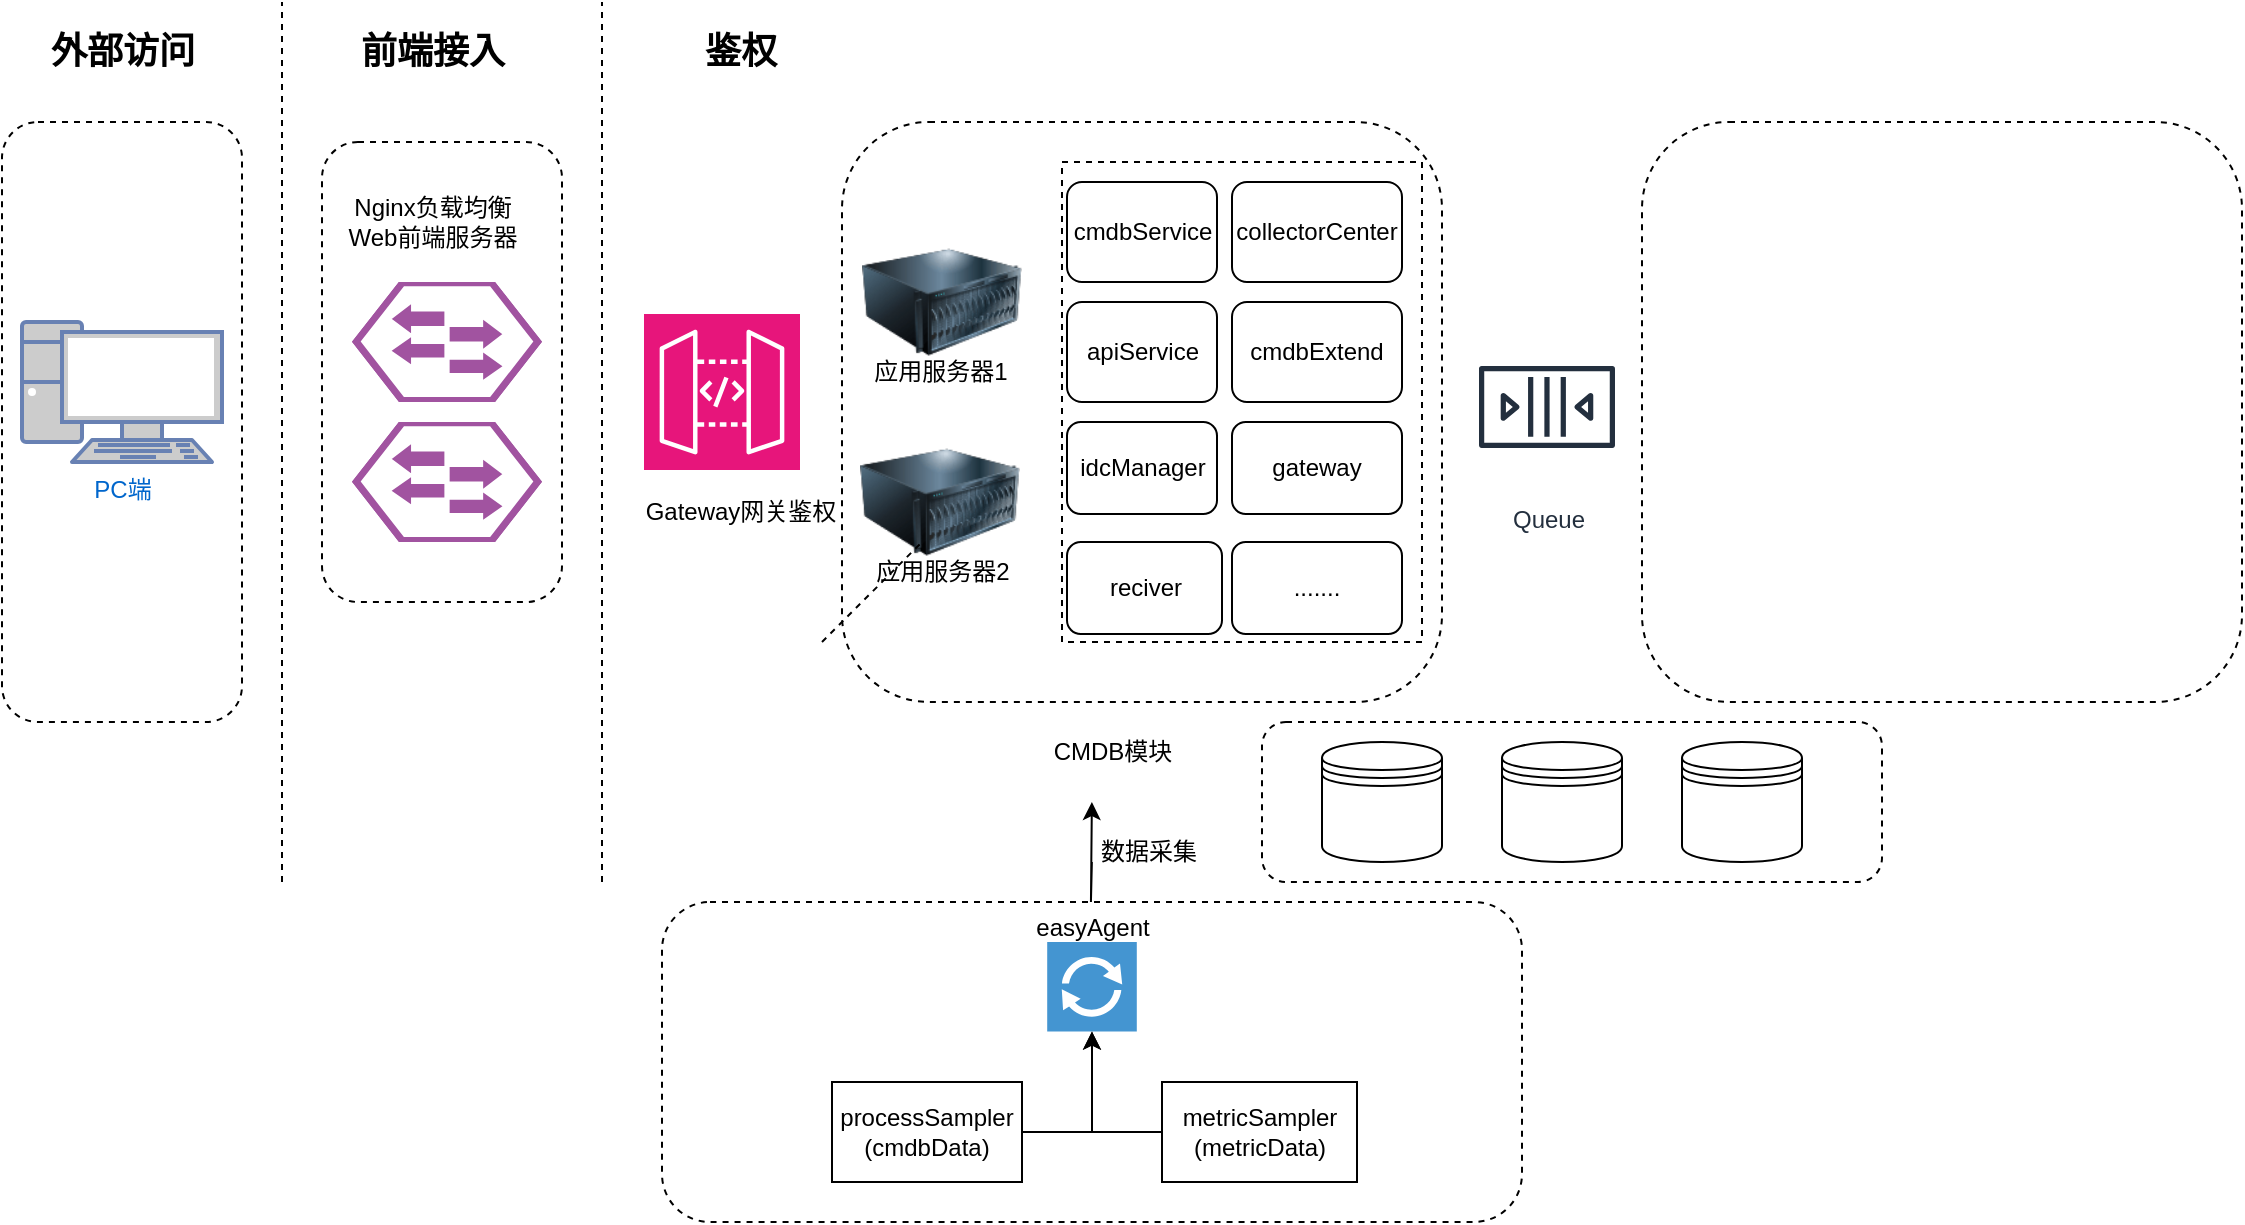 <mxfile version="24.0.5" type="github">
  <diagram name="第 1 页" id="UEVJXnBHdPSzS9DN39Q3">
    <mxGraphModel dx="1193" dy="695" grid="1" gridSize="10" guides="1" tooltips="1" connect="1" arrows="1" fold="1" page="1" pageScale="1" pageWidth="1169" pageHeight="1654" math="0" shadow="0">
      <root>
        <mxCell id="0" />
        <mxCell id="1" parent="0" />
        <mxCell id="U64g5x8YHhDghbwO3PD0-43" value="" style="rounded=1;whiteSpace=wrap;html=1;strokeColor=default;align=center;verticalAlign=middle;fontFamily=Helvetica;fontSize=12;fontColor=default;fillColor=default;dashed=1" vertex="1" parent="1">
          <mxGeometry x="660" y="450" width="310" height="80" as="geometry" />
        </mxCell>
        <mxCell id="Y1PHwbgM20A0MRqoEUd3-15" value="" style="rounded=1;whiteSpace=wrap;html=1;dashed=1;" parent="1" vertex="1">
          <mxGeometry x="190" y="160" width="120" height="230" as="geometry" />
        </mxCell>
        <mxCell id="Y1PHwbgM20A0MRqoEUd3-2" value="" style="rounded=1;whiteSpace=wrap;html=1;dashed=1;" parent="1" vertex="1">
          <mxGeometry x="30" y="150" width="120" height="300" as="geometry" />
        </mxCell>
        <mxCell id="Y1PHwbgM20A0MRqoEUd3-4" value="" style="endArrow=none;dashed=1;html=1;rounded=0;fontStyle=0;fontWeight=1;strokeColor=default;" parent="1" edge="1">
          <mxGeometry width="50" height="50" relative="1" as="geometry">
            <mxPoint x="170" y="530" as="sourcePoint" />
            <mxPoint x="170" y="90" as="targetPoint" />
          </mxGeometry>
        </mxCell>
        <mxCell id="Y1PHwbgM20A0MRqoEUd3-6" value="&lt;b&gt;&lt;font style=&quot;font-size: 18px;&quot;&gt;外部访问&lt;/font&gt;&lt;/b&gt;" style="text;html=1;align=center;verticalAlign=middle;resizable=0;points=[];autosize=1;strokeColor=none;fillColor=none;fontFamily=Helvetica;fontSize=12;fontColor=default;" parent="1" vertex="1">
          <mxGeometry x="40" y="95" width="100" height="40" as="geometry" />
        </mxCell>
        <mxCell id="Y1PHwbgM20A0MRqoEUd3-7" value="PC端" style="fontColor=#0066CC;verticalAlign=top;verticalLabelPosition=bottom;labelPosition=center;align=center;html=1;outlineConnect=0;fillColor=#CCCCCC;strokeColor=#6881B3;gradientColor=none;gradientDirection=north;strokeWidth=2;shape=mxgraph.networks.pc;rounded=0;fontFamily=Helvetica;fontSize=12;" parent="1" vertex="1">
          <mxGeometry x="40" y="250" width="100" height="70" as="geometry" />
        </mxCell>
        <mxCell id="Y1PHwbgM20A0MRqoEUd3-8" value="" style="endArrow=none;dashed=1;html=1;rounded=0;fontFamily=Helvetica;fontSize=12;fontColor=default;" parent="1" edge="1">
          <mxGeometry width="50" height="50" relative="1" as="geometry">
            <mxPoint x="330" y="530" as="sourcePoint" />
            <mxPoint x="330" y="90" as="targetPoint" />
          </mxGeometry>
        </mxCell>
        <mxCell id="Y1PHwbgM20A0MRqoEUd3-9" value="&lt;b&gt;&lt;font style=&quot;font-size: 18px;&quot;&gt;前端接入&lt;/font&gt;&lt;/b&gt;" style="text;html=1;align=center;verticalAlign=middle;resizable=0;points=[];autosize=1;strokeColor=none;fillColor=none;fontFamily=Helvetica;fontSize=12;fontColor=default;" parent="1" vertex="1">
          <mxGeometry x="195" y="95" width="100" height="40" as="geometry" />
        </mxCell>
        <mxCell id="Y1PHwbgM20A0MRqoEUd3-10" value="" style="rounded=1;whiteSpace=wrap;html=1;dashed=1;verticalLabelPosition=bottom;sketch=0;fillColor=#A153A0;strokeColor=#ffffff;verticalAlign=top;points=[[0,0.5,0],[0.125,0.25,0],[0.25,0,0],[0.5,0,0],[0.75,0,0],[0.875,0.25,0],[1,0.5,0],[0.875,0.75,0],[0.75,1,0],[0.5,1,0],[0.125,0.75,0]];pointerEvents=1;shape=mxgraph.cisco_safe.compositeIcon;bgIcon=mxgraph.cisco_safe.design.blank_device;resIcon=mxgraph.cisco_safe.design.access_switch_2;" parent="1" vertex="1">
          <mxGeometry x="205" y="230" width="95" height="60" as="geometry" />
        </mxCell>
        <mxCell id="Y1PHwbgM20A0MRqoEUd3-12" value="" style="rounded=1;whiteSpace=wrap;html=1;dashed=1;verticalLabelPosition=bottom;sketch=0;fillColor=#A153A0;strokeColor=#ffffff;verticalAlign=top;points=[[0,0.5,0],[0.125,0.25,0],[0.25,0,0],[0.5,0,0],[0.75,0,0],[0.875,0.25,0],[1,0.5,0],[0.875,0.75,0],[0.75,1,0],[0.5,1,0],[0.125,0.75,0]];pointerEvents=1;shape=mxgraph.cisco_safe.compositeIcon;bgIcon=mxgraph.cisco_safe.design.blank_device;resIcon=mxgraph.cisco_safe.design.access_switch_2;" parent="1" vertex="1">
          <mxGeometry x="205" y="300" width="95" height="60" as="geometry" />
        </mxCell>
        <mxCell id="Y1PHwbgM20A0MRqoEUd3-13" value="Nginx负载均衡&lt;br&gt;Web前端服务器" style="text;html=1;align=center;verticalAlign=middle;resizable=0;points=[];autosize=1;strokeColor=none;fillColor=none;fontFamily=Helvetica;fontSize=12;fontColor=default;" parent="1" vertex="1">
          <mxGeometry x="190" y="180" width="110" height="40" as="geometry" />
        </mxCell>
        <mxCell id="Y1PHwbgM20A0MRqoEUd3-18" value="" style="sketch=0;points=[[0,0,0],[0.25,0,0],[0.5,0,0],[0.75,0,0],[1,0,0],[0,1,0],[0.25,1,0],[0.5,1,0],[0.75,1,0],[1,1,0],[0,0.25,0],[0,0.5,0],[0,0.75,0],[1,0.25,0],[1,0.5,0],[1,0.75,0]];outlineConnect=0;fontColor=#232F3E;fillColor=#E7157B;strokeColor=#ffffff;dashed=0;verticalLabelPosition=bottom;verticalAlign=top;align=center;html=1;fontSize=12;fontStyle=0;aspect=fixed;shape=mxgraph.aws4.resourceIcon;resIcon=mxgraph.aws4.api_gateway;rounded=0;fontFamily=Helvetica;" parent="1" vertex="1">
          <mxGeometry x="351" y="246" width="78" height="78" as="geometry" />
        </mxCell>
        <mxCell id="Y1PHwbgM20A0MRqoEUd3-19" value="&lt;span style=&quot;font-size: 18px;&quot;&gt;&lt;b&gt;鉴权&lt;/b&gt;&lt;/span&gt;" style="text;html=1;align=center;verticalAlign=middle;resizable=0;points=[];autosize=1;strokeColor=none;fillColor=none;fontFamily=Helvetica;fontSize=12;fontColor=default;" parent="1" vertex="1">
          <mxGeometry x="369" y="95" width="60" height="40" as="geometry" />
        </mxCell>
        <mxCell id="Y1PHwbgM20A0MRqoEUd3-20" value="Gateway网关鉴权" style="text;html=1;align=center;verticalAlign=middle;resizable=0;points=[];autosize=1;strokeColor=none;fillColor=none;fontFamily=Helvetica;fontSize=12;fontColor=default;" parent="1" vertex="1">
          <mxGeometry x="339" y="330" width="120" height="30" as="geometry" />
        </mxCell>
        <mxCell id="Y1PHwbgM20A0MRqoEUd3-21" value="" style="rounded=1;whiteSpace=wrap;html=1;dashed=1;" parent="1" vertex="1">
          <mxGeometry x="450" y="150" width="300" height="290" as="geometry" />
        </mxCell>
        <mxCell id="U64g5x8YHhDghbwO3PD0-1" value="" style="image;html=1;image=img/lib/clip_art/computers/Server_128x128.png;rounded=0;strokeColor=default;align=center;verticalAlign=middle;fontFamily=Helvetica;fontSize=12;fontColor=default;fillColor=default;" vertex="1" parent="1">
          <mxGeometry x="460" y="200" width="80" height="80" as="geometry" />
        </mxCell>
        <mxCell id="U64g5x8YHhDghbwO3PD0-2" value="" style="image;html=1;image=img/lib/clip_art/computers/Server_128x128.png;rounded=0;strokeColor=default;align=center;verticalAlign=middle;fontFamily=Helvetica;fontSize=12;fontColor=default;fillColor=default;" vertex="1" parent="1">
          <mxGeometry x="459" y="300" width="80" height="80" as="geometry" />
        </mxCell>
        <mxCell id="U64g5x8YHhDghbwO3PD0-3" value="" style="rounded=0;whiteSpace=wrap;html=1;strokeColor=default;align=center;verticalAlign=middle;fontFamily=Helvetica;fontSize=12;fontColor=default;fillColor=default;dashed=1;" vertex="1" parent="1">
          <mxGeometry x="560" y="170" width="180" height="240" as="geometry" />
        </mxCell>
        <mxCell id="U64g5x8YHhDghbwO3PD0-4" value="CMDB模块" style="text;html=1;align=center;verticalAlign=middle;resizable=0;points=[];autosize=1;strokeColor=none;fillColor=none;fontFamily=Helvetica;fontSize=12;fontColor=default;" vertex="1" parent="1">
          <mxGeometry x="545" y="450" width="80" height="30" as="geometry" />
        </mxCell>
        <mxCell id="U64g5x8YHhDghbwO3PD0-5" value="应用服务器2" style="text;html=1;align=center;verticalAlign=middle;resizable=0;points=[];autosize=1;strokeColor=none;fillColor=none;fontFamily=Helvetica;fontSize=12;fontColor=default;" vertex="1" parent="1">
          <mxGeometry x="455" y="360" width="90" height="30" as="geometry" />
        </mxCell>
        <mxCell id="U64g5x8YHhDghbwO3PD0-6" value="应用服务器1" style="text;html=1;align=center;verticalAlign=middle;resizable=0;points=[];autosize=1;strokeColor=none;fillColor=none;fontFamily=Helvetica;fontSize=12;fontColor=default;" vertex="1" parent="1">
          <mxGeometry x="454" y="260" width="90" height="30" as="geometry" />
        </mxCell>
        <mxCell id="U64g5x8YHhDghbwO3PD0-7" value="cmdbService" style="rounded=1;whiteSpace=wrap;html=1;strokeColor=default;align=center;verticalAlign=middle;fontFamily=Helvetica;fontSize=12;fontColor=default;fillColor=default;" vertex="1" parent="1">
          <mxGeometry x="562.5" y="180" width="75" height="50" as="geometry" />
        </mxCell>
        <mxCell id="U64g5x8YHhDghbwO3PD0-8" value="collectorCenter" style="rounded=1;whiteSpace=wrap;html=1;strokeColor=default;align=center;verticalAlign=middle;fontFamily=Helvetica;fontSize=12;fontColor=default;fillColor=default;" vertex="1" parent="1">
          <mxGeometry x="645" y="180" width="85" height="50" as="geometry" />
        </mxCell>
        <mxCell id="U64g5x8YHhDghbwO3PD0-9" value="apiService" style="rounded=1;whiteSpace=wrap;html=1;strokeColor=default;align=center;verticalAlign=middle;fontFamily=Helvetica;fontSize=12;fontColor=default;fillColor=default;" vertex="1" parent="1">
          <mxGeometry x="562.5" y="240" width="75" height="50" as="geometry" />
        </mxCell>
        <mxCell id="U64g5x8YHhDghbwO3PD0-10" value="cmdbExtend" style="rounded=1;whiteSpace=wrap;html=1;strokeColor=default;align=center;verticalAlign=middle;fontFamily=Helvetica;fontSize=12;fontColor=default;fillColor=default;" vertex="1" parent="1">
          <mxGeometry x="645" y="240" width="85" height="50" as="geometry" />
        </mxCell>
        <mxCell id="U64g5x8YHhDghbwO3PD0-11" value="idcManager" style="rounded=1;whiteSpace=wrap;html=1;strokeColor=default;align=center;verticalAlign=middle;fontFamily=Helvetica;fontSize=12;fontColor=default;fillColor=default;" vertex="1" parent="1">
          <mxGeometry x="562.5" y="300" width="75" height="46" as="geometry" />
        </mxCell>
        <mxCell id="U64g5x8YHhDghbwO3PD0-12" value="reciver" style="rounded=1;whiteSpace=wrap;html=1;strokeColor=default;align=center;verticalAlign=middle;fontFamily=Helvetica;fontSize=12;fontColor=default;fillColor=default;" vertex="1" parent="1">
          <mxGeometry x="562.5" y="360" width="77.5" height="46" as="geometry" />
        </mxCell>
        <mxCell id="U64g5x8YHhDghbwO3PD0-13" value="gateway" style="rounded=1;whiteSpace=wrap;html=1;strokeColor=default;align=center;verticalAlign=middle;fontFamily=Helvetica;fontSize=12;fontColor=default;fillColor=default;" vertex="1" parent="1">
          <mxGeometry x="645" y="300" width="85" height="46" as="geometry" />
        </mxCell>
        <mxCell id="U64g5x8YHhDghbwO3PD0-18" value="......." style="rounded=1;whiteSpace=wrap;html=1;strokeColor=default;align=center;verticalAlign=middle;fontFamily=Helvetica;fontSize=12;fontColor=default;fillColor=default;" vertex="1" parent="1">
          <mxGeometry x="645" y="360" width="85" height="46" as="geometry" />
        </mxCell>
        <mxCell id="U64g5x8YHhDghbwO3PD0-19" value="" style="endArrow=none;dashed=1;html=1;rounded=0;fontFamily=Helvetica;fontSize=12;fontColor=default;" edge="1" parent="1">
          <mxGeometry width="50" height="50" relative="1" as="geometry">
            <mxPoint x="440" y="410" as="sourcePoint" />
            <mxPoint x="490" y="360" as="targetPoint" />
          </mxGeometry>
        </mxCell>
        <mxCell id="U64g5x8YHhDghbwO3PD0-21" value="" style="rounded=1;whiteSpace=wrap;html=1;strokeColor=default;align=center;verticalAlign=middle;fontFamily=Helvetica;fontSize=12;fontColor=default;fillColor=default;dashed=1;" vertex="1" parent="1">
          <mxGeometry x="360" y="540" width="430" height="160" as="geometry" />
        </mxCell>
        <mxCell id="U64g5x8YHhDghbwO3PD0-22" value="" style="pointerEvents=1;shadow=0;dashed=0;html=1;strokeColor=none;fillColor=#4495D1;labelPosition=center;verticalLabelPosition=bottom;verticalAlign=top;align=center;outlineConnect=0;shape=mxgraph.veeam.2d.proxy;rounded=0;fontFamily=Helvetica;fontSize=12;fontColor=default;" vertex="1" parent="1">
          <mxGeometry x="552.6" y="560" width="44.8" height="44.8" as="geometry" />
        </mxCell>
        <mxCell id="U64g5x8YHhDghbwO3PD0-30" style="edgeStyle=orthogonalEdgeStyle;rounded=0;orthogonalLoop=1;jettySize=auto;html=1;fontFamily=Helvetica;fontSize=12;fontColor=default;" edge="1" parent="1" source="U64g5x8YHhDghbwO3PD0-24" target="U64g5x8YHhDghbwO3PD0-22">
          <mxGeometry relative="1" as="geometry" />
        </mxCell>
        <mxCell id="U64g5x8YHhDghbwO3PD0-24" value="processSampler&lt;br&gt;(cmdbData)" style="html=1;dashed=0;whiteSpace=wrap;rounded=0;strokeColor=default;align=center;verticalAlign=middle;fontFamily=Helvetica;fontSize=12;fontColor=default;fillColor=default;" vertex="1" parent="1">
          <mxGeometry x="445" y="630" width="95" height="50" as="geometry" />
        </mxCell>
        <mxCell id="U64g5x8YHhDghbwO3PD0-31" style="edgeStyle=orthogonalEdgeStyle;rounded=0;orthogonalLoop=1;jettySize=auto;html=1;fontFamily=Helvetica;fontSize=12;fontColor=default;" edge="1" parent="1" source="U64g5x8YHhDghbwO3PD0-25" target="U64g5x8YHhDghbwO3PD0-22">
          <mxGeometry relative="1" as="geometry" />
        </mxCell>
        <mxCell id="U64g5x8YHhDghbwO3PD0-25" value="metricSampler&lt;br&gt;(metricData)" style="html=1;dashed=0;whiteSpace=wrap;rounded=0;strokeColor=default;align=center;verticalAlign=middle;fontFamily=Helvetica;fontSize=12;fontColor=default;fillColor=default;" vertex="1" parent="1">
          <mxGeometry x="610" y="630" width="97.5" height="50" as="geometry" />
        </mxCell>
        <mxCell id="U64g5x8YHhDghbwO3PD0-34" value="easyAgent&lt;div&gt;&lt;br&gt;&lt;/div&gt;" style="text;html=1;align=center;verticalAlign=middle;resizable=0;points=[];autosize=1;strokeColor=none;fillColor=none;fontFamily=Helvetica;fontSize=12;fontColor=default;" vertex="1" parent="1">
          <mxGeometry x="535" y="540" width="80" height="40" as="geometry" />
        </mxCell>
        <mxCell id="U64g5x8YHhDghbwO3PD0-37" value="" style="endArrow=classic;html=1;rounded=0;fontFamily=Helvetica;fontSize=12;fontColor=default;" edge="1" parent="1">
          <mxGeometry width="50" height="50" relative="1" as="geometry">
            <mxPoint x="574.94" y="520" as="sourcePoint" />
            <mxPoint x="574.94" y="490" as="targetPoint" />
            <Array as="points">
              <mxPoint x="574.47" y="540" />
            </Array>
          </mxGeometry>
        </mxCell>
        <mxCell id="U64g5x8YHhDghbwO3PD0-38" value="数据采集" style="text;html=1;align=center;verticalAlign=middle;resizable=0;points=[];autosize=1;strokeColor=none;fillColor=none;fontFamily=Helvetica;fontSize=12;fontColor=default;" vertex="1" parent="1">
          <mxGeometry x="567.5" y="500" width="70" height="30" as="geometry" />
        </mxCell>
        <mxCell id="U64g5x8YHhDghbwO3PD0-39" value="" style="shape=datastore;whiteSpace=wrap;html=1;rounded=0;strokeColor=default;align=center;verticalAlign=middle;fontFamily=Helvetica;fontSize=12;fontColor=default;fillColor=default;" vertex="1" parent="1">
          <mxGeometry x="690" y="460" width="60" height="60" as="geometry" />
        </mxCell>
        <mxCell id="U64g5x8YHhDghbwO3PD0-40" value="" style="shape=datastore;whiteSpace=wrap;html=1;rounded=0;strokeColor=default;align=center;verticalAlign=middle;fontFamily=Helvetica;fontSize=12;fontColor=default;fillColor=default;" vertex="1" parent="1">
          <mxGeometry x="780" y="460" width="60" height="60" as="geometry" />
        </mxCell>
        <mxCell id="U64g5x8YHhDghbwO3PD0-42" value="" style="shape=datastore;whiteSpace=wrap;html=1;rounded=0;strokeColor=default;align=center;verticalAlign=middle;fontFamily=Helvetica;fontSize=12;fontColor=default;fillColor=default;" vertex="1" parent="1">
          <mxGeometry x="870" y="460" width="60" height="60" as="geometry" />
        </mxCell>
        <mxCell id="U64g5x8YHhDghbwO3PD0-47" value="Queue" style="sketch=0;outlineConnect=0;fontColor=#232F3E;gradientColor=none;strokeColor=#232F3E;fillColor=#ffffff;dashed=0;verticalLabelPosition=bottom;verticalAlign=top;align=center;html=1;fontSize=12;fontStyle=0;aspect=fixed;shape=mxgraph.aws4.resourceIcon;resIcon=mxgraph.aws4.queue;rounded=0;fontFamily=Helvetica;" vertex="1" parent="1">
          <mxGeometry x="760" y="250" width="85" height="85" as="geometry" />
        </mxCell>
        <mxCell id="U64g5x8YHhDghbwO3PD0-48" value="" style="rounded=1;whiteSpace=wrap;html=1;dashed=1;" vertex="1" parent="1">
          <mxGeometry x="850" y="150" width="300" height="290" as="geometry" />
        </mxCell>
      </root>
    </mxGraphModel>
  </diagram>
</mxfile>
